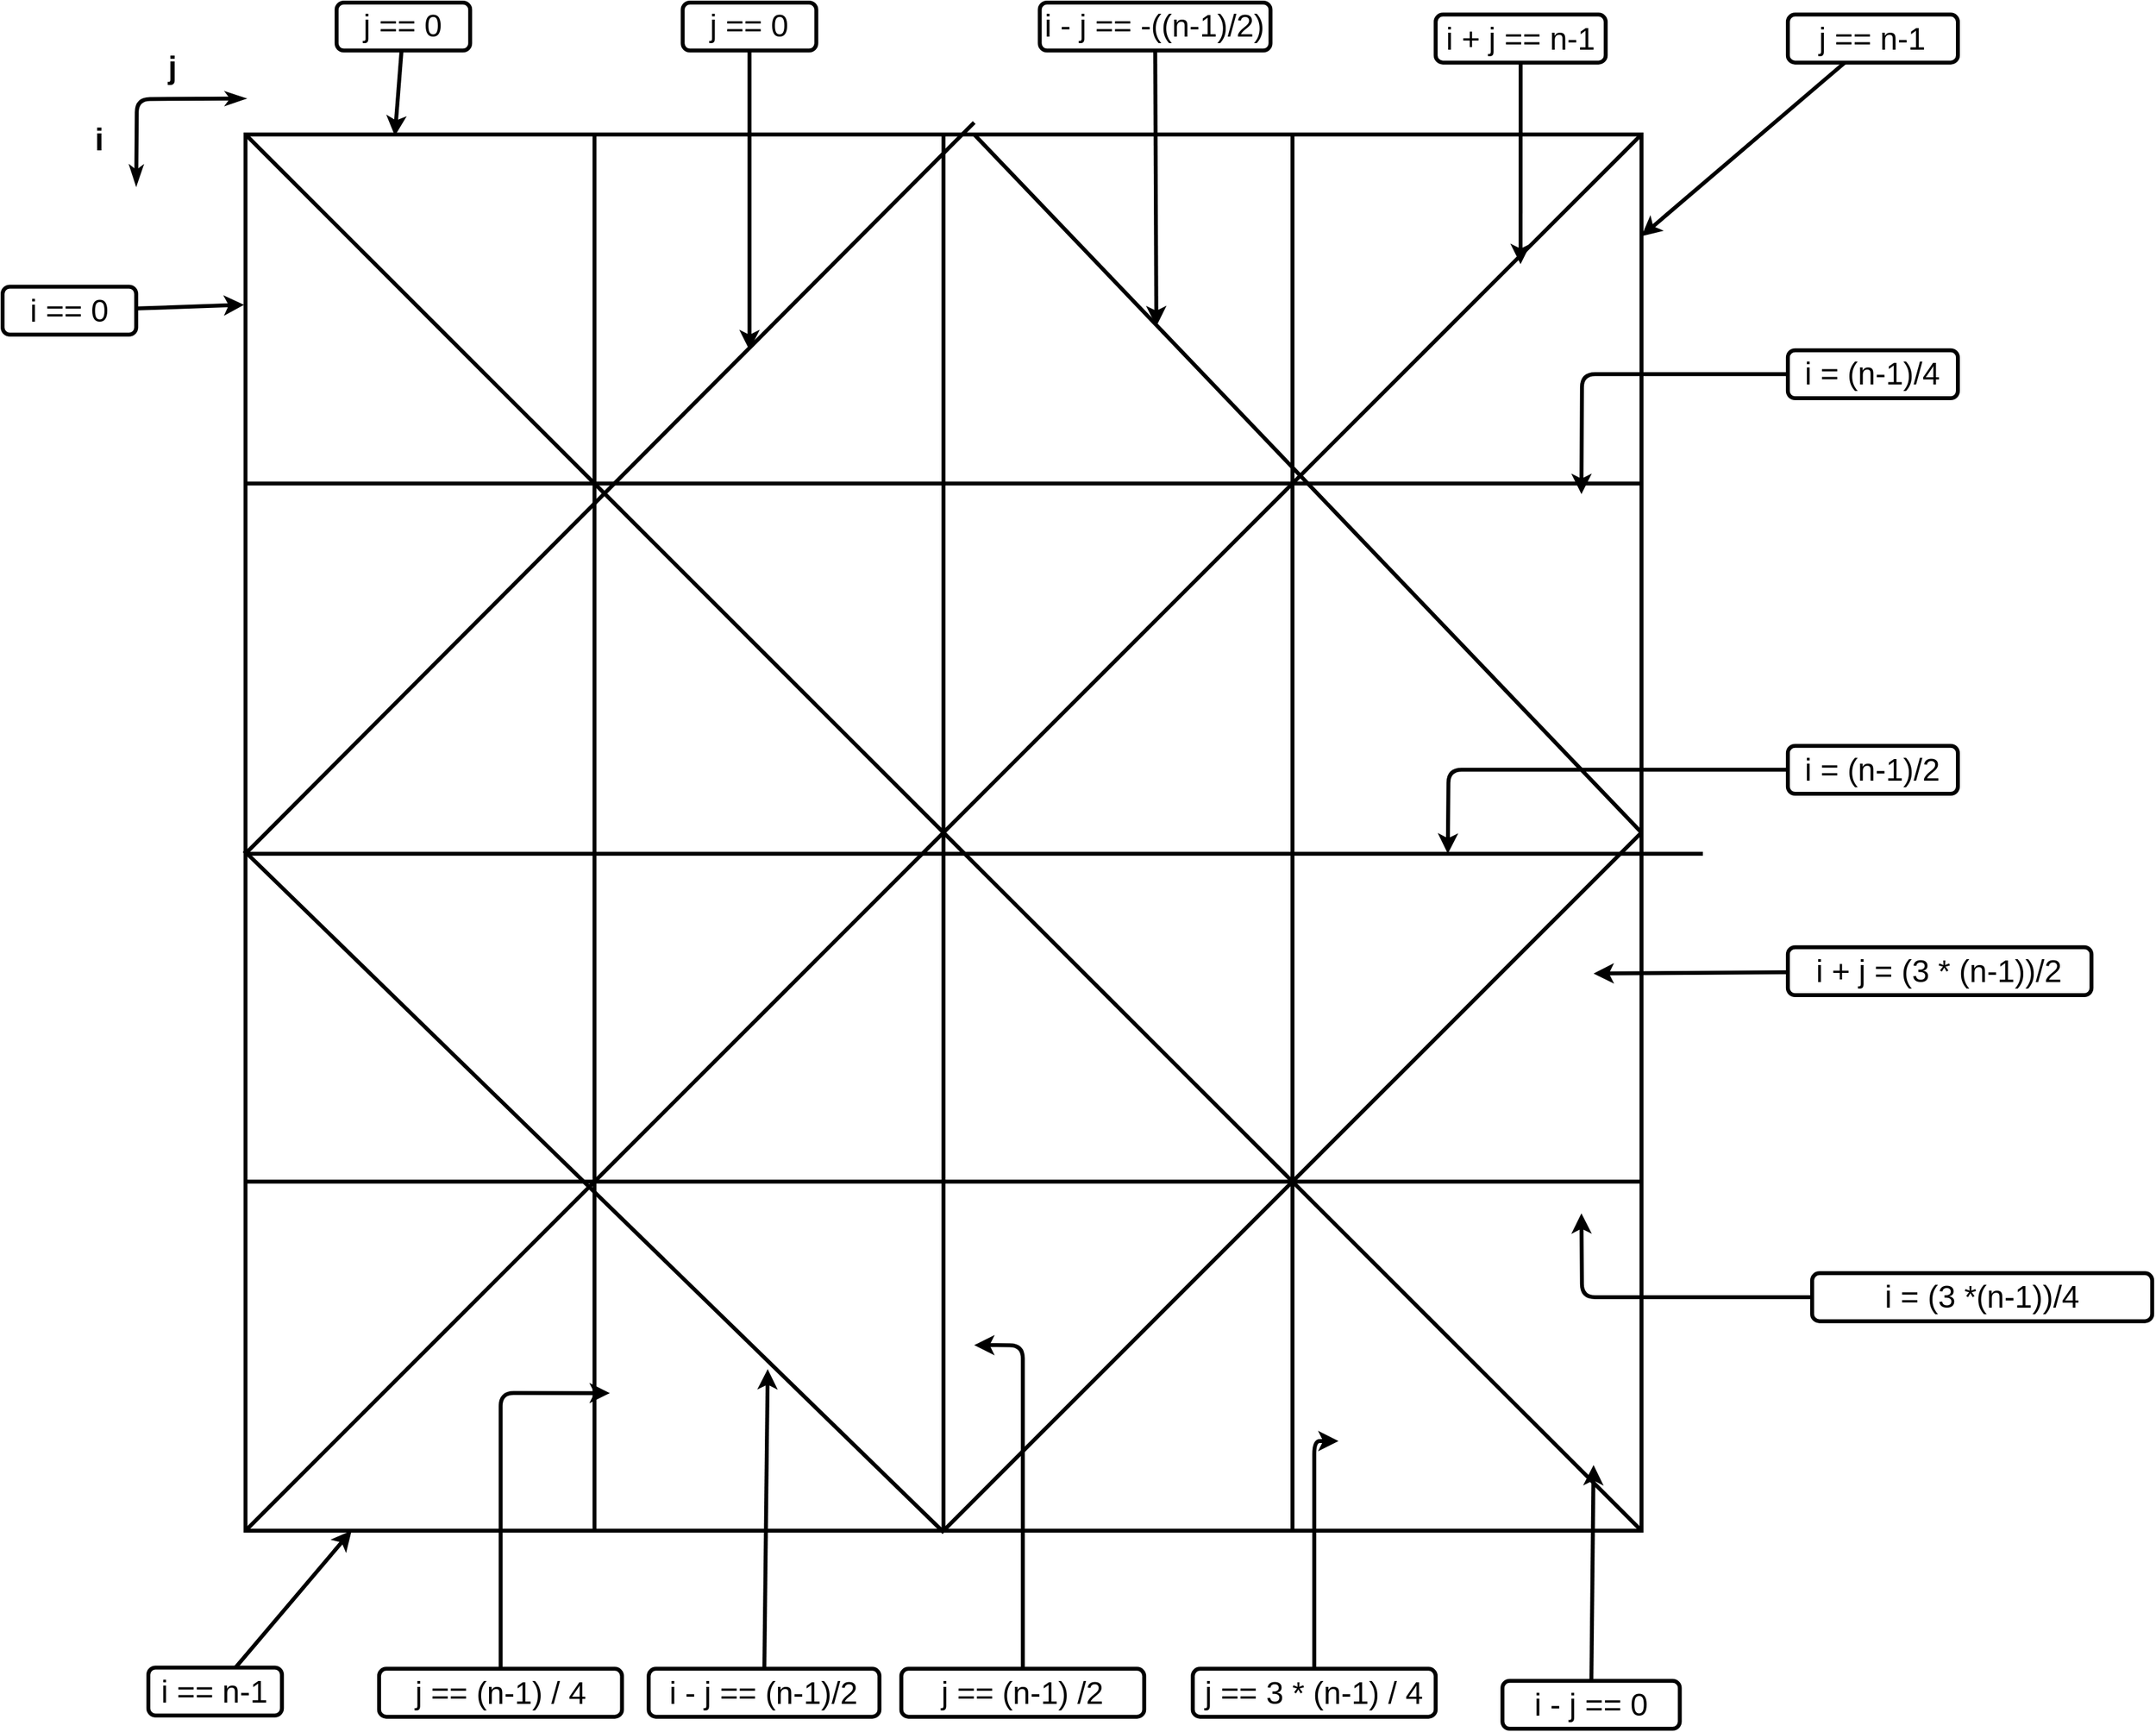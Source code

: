 <mxfile>
    <diagram id="NLYzY3xs4S9uM5_H_30h" name="Page-1">
        <mxGraphModel dx="3223" dy="1323" grid="1" gridSize="10" guides="1" tooltips="1" connect="1" arrows="1" fold="1" page="1" pageScale="1" pageWidth="850" pageHeight="1100" math="0" shadow="0">
            <root>
                <mxCell id="0"/>
                <mxCell id="1" parent="0"/>
                <mxCell id="61" value="" style="group" parent="1" vertex="1" connectable="0">
                    <mxGeometry x="20" y="340" width="1640" height="1320" as="geometry"/>
                </mxCell>
                <mxCell id="2" value="" style="whiteSpace=wrap;html=1;aspect=fixed;strokeWidth=3;shadow=0;" parent="61" vertex="1">
                    <mxGeometry x="185.774" y="100.833" width="1067.708" height="1067.708" as="geometry"/>
                </mxCell>
                <mxCell id="3" value="" style="endArrow=none;html=1;exitX=0.25;exitY=1;exitDx=0;exitDy=0;entryX=0.25;entryY=0;entryDx=0;entryDy=0;strokeWidth=3;shadow=0;" parent="61" source="2" target="2" edge="1">
                    <mxGeometry width="50" height="50" relative="1" as="geometry">
                        <mxPoint x="575.899" y="678.333" as="sourcePoint"/>
                        <mxPoint x="622.343" y="632.5" as="targetPoint"/>
                    </mxGeometry>
                </mxCell>
                <mxCell id="4" value="" style="endArrow=none;html=1;exitX=0.5;exitY=1;exitDx=0;exitDy=0;entryX=0.5;entryY=0;entryDx=0;entryDy=0;strokeWidth=3;shadow=0;" parent="61" source="2" target="2" edge="1">
                    <mxGeometry width="50" height="50" relative="1" as="geometry">
                        <mxPoint x="733.807" y="1200.833" as="sourcePoint"/>
                        <mxPoint x="733.807" y="100.833" as="targetPoint"/>
                    </mxGeometry>
                </mxCell>
                <mxCell id="5" value="" style="endArrow=none;html=1;entryX=0.75;entryY=0;entryDx=0;entryDy=0;strokeWidth=3;shadow=0;exitX=0.75;exitY=1;exitDx=0;exitDy=0;" parent="61" target="2" edge="1" source="2">
                    <mxGeometry width="50" height="50" relative="1" as="geometry">
                        <mxPoint x="1021.757" y="1191.667" as="sourcePoint"/>
                        <mxPoint x="1003.18" y="100.833" as="targetPoint"/>
                    </mxGeometry>
                </mxCell>
                <mxCell id="6" value="" style="endArrow=none;html=1;exitX=0;exitY=0.25;exitDx=0;exitDy=0;entryX=1;entryY=0.25;entryDx=0;entryDy=0;strokeWidth=3;shadow=0;" parent="61" source="2" target="2" edge="1">
                    <mxGeometry width="50" height="50" relative="1" as="geometry">
                        <mxPoint x="575.899" y="678.333" as="sourcePoint"/>
                        <mxPoint x="622.343" y="632.5" as="targetPoint"/>
                    </mxGeometry>
                </mxCell>
                <mxCell id="7" value="" style="endArrow=none;html=1;exitX=0;exitY=0.25;exitDx=0;exitDy=0;strokeWidth=3;shadow=0;" parent="61" edge="1">
                    <mxGeometry width="50" height="50" relative="1" as="geometry">
                        <mxPoint x="185.774" y="650.833" as="sourcePoint"/>
                        <mxPoint x="1300.418" y="650.833" as="targetPoint"/>
                    </mxGeometry>
                </mxCell>
                <mxCell id="8" value="" style="endArrow=none;html=1;exitX=0;exitY=0.75;exitDx=0;exitDy=0;entryX=1;entryY=0.75;entryDx=0;entryDy=0;strokeWidth=3;shadow=0;" parent="61" source="2" target="2" edge="1">
                    <mxGeometry width="50" height="50" relative="1" as="geometry">
                        <mxPoint x="195.063" y="660" as="sourcePoint"/>
                        <mxPoint x="1309.707" y="660" as="targetPoint"/>
                    </mxGeometry>
                </mxCell>
                <mxCell id="9" value="" style="endArrow=none;html=1;exitX=0;exitY=0;exitDx=0;exitDy=0;entryX=1;entryY=1;entryDx=0;entryDy=0;strokeWidth=3;shadow=0;" parent="61" source="2" target="2" edge="1">
                    <mxGeometry width="50" height="50" relative="1" as="geometry">
                        <mxPoint x="575.899" y="678.333" as="sourcePoint"/>
                        <mxPoint x="622.343" y="632.5" as="targetPoint"/>
                    </mxGeometry>
                </mxCell>
                <mxCell id="10" value="" style="endArrow=none;html=1;exitX=0;exitY=1;exitDx=0;exitDy=0;entryX=1;entryY=0;entryDx=0;entryDy=0;strokeWidth=3;shadow=0;" parent="61" source="2" target="2" edge="1">
                    <mxGeometry width="50" height="50" relative="1" as="geometry">
                        <mxPoint x="575.899" y="678.333" as="sourcePoint"/>
                        <mxPoint x="622.343" y="632.5" as="targetPoint"/>
                    </mxGeometry>
                </mxCell>
                <mxCell id="11" value="" style="endArrow=none;html=1;strokeWidth=3;shadow=0;" parent="61" edge="1">
                    <mxGeometry width="50" height="50" relative="1" as="geometry">
                        <mxPoint x="185.774" y="650.833" as="sourcePoint"/>
                        <mxPoint x="743.096" y="91.667" as="targetPoint"/>
                    </mxGeometry>
                </mxCell>
                <mxCell id="12" value="" style="endArrow=none;html=1;exitX=0.5;exitY=1;exitDx=0;exitDy=0;entryX=1;entryY=0.5;entryDx=0;entryDy=0;strokeWidth=3;shadow=0;" parent="61" source="2" target="2" edge="1">
                    <mxGeometry width="50" height="50" relative="1" as="geometry">
                        <mxPoint x="575.899" y="678.333" as="sourcePoint"/>
                        <mxPoint x="622.343" y="632.5" as="targetPoint"/>
                    </mxGeometry>
                </mxCell>
                <mxCell id="13" value="" style="endArrow=none;html=1;exitX=-0.001;exitY=0.513;exitDx=0;exitDy=0;strokeWidth=3;shadow=0;exitPerimeter=0;" parent="61" source="2" edge="1">
                    <mxGeometry width="50" height="50" relative="1" as="geometry">
                        <mxPoint x="575.899" y="678.333" as="sourcePoint"/>
                        <mxPoint x="720" y="1170" as="targetPoint"/>
                    </mxGeometry>
                </mxCell>
                <mxCell id="14" value="" style="endArrow=none;html=1;entryX=1;entryY=0.5;entryDx=0;entryDy=0;strokeWidth=3;shadow=0;" parent="61" target="2" edge="1">
                    <mxGeometry width="50" height="50" relative="1" as="geometry">
                        <mxPoint x="743.096" y="100.833" as="sourcePoint"/>
                        <mxPoint x="622.343" y="632.5" as="targetPoint"/>
                    </mxGeometry>
                </mxCell>
                <mxCell id="16" value="&lt;font style=&quot;font-size: 24px;&quot;&gt;j == 0&lt;/font&gt;" style="rounded=1;whiteSpace=wrap;html=1;strokeWidth=3;" parent="61" vertex="1">
                    <mxGeometry x="255.439" width="102.176" height="36.667" as="geometry"/>
                </mxCell>
                <mxCell id="17" style="edgeStyle=none;html=1;entryX=0.107;entryY=0.001;entryDx=0;entryDy=0;entryPerimeter=0;strokeWidth=3;" parent="61" source="16" target="2" edge="1">
                    <mxGeometry relative="1" as="geometry"/>
                </mxCell>
                <mxCell id="20" style="edgeStyle=none;html=1;strokeWidth=3;" parent="61" source="19" edge="1">
                    <mxGeometry relative="1" as="geometry">
                        <mxPoint x="571.255" y="265.833" as="targetPoint"/>
                    </mxGeometry>
                </mxCell>
                <mxCell id="19" value="&lt;font style=&quot;font-size: 24px;&quot;&gt;j == 0&lt;/font&gt;" style="rounded=1;whiteSpace=wrap;html=1;strokeWidth=3;" parent="61" vertex="1">
                    <mxGeometry x="520.167" width="102.176" height="36.667" as="geometry"/>
                </mxCell>
                <mxCell id="21" value="" style="endArrow=classicThin;html=1;edgeStyle=orthogonalEdgeStyle;startArrow=classicThin;startFill=1;endFill=1;strokeWidth=3;" parent="61" edge="1">
                    <mxGeometry width="50" height="50" relative="1" as="geometry">
                        <mxPoint x="185.774" y="73.333" as="sourcePoint"/>
                        <mxPoint x="102.176" y="139.756" as="targetPoint"/>
                    </mxGeometry>
                </mxCell>
                <mxCell id="22" value="&lt;font style=&quot;font-size: 24px;&quot;&gt;&lt;b&gt;j&lt;/b&gt;&lt;/font&gt;" style="text;html=1;align=center;verticalAlign=middle;whiteSpace=wrap;rounded=0;strokeWidth=3;" parent="61" vertex="1">
                    <mxGeometry x="102.176" y="36.667" width="55.732" height="27.5" as="geometry"/>
                </mxCell>
                <mxCell id="23" value="&lt;font style=&quot;font-size: 24px;&quot;&gt;&lt;b&gt;i&lt;/b&gt;&lt;/font&gt;" style="text;html=1;align=center;verticalAlign=middle;whiteSpace=wrap;rounded=0;strokeWidth=3;" parent="61" vertex="1">
                    <mxGeometry x="46.444" y="91.667" width="55.732" height="27.5" as="geometry"/>
                </mxCell>
                <mxCell id="24" value="&lt;font style=&quot;font-size: 24px;&quot;&gt;i == 0&lt;/font&gt;" style="rounded=1;whiteSpace=wrap;html=1;strokeWidth=3;" parent="61" vertex="1">
                    <mxGeometry y="217.25" width="102.176" height="36.667" as="geometry"/>
                </mxCell>
                <mxCell id="27" style="edgeStyle=none;html=1;entryX=-0.001;entryY=0.122;entryDx=0;entryDy=0;entryPerimeter=0;strokeWidth=3;" parent="61" source="24" target="2" edge="1">
                    <mxGeometry relative="1" as="geometry"/>
                </mxCell>
                <mxCell id="29" value="" style="edgeStyle=none;html=1;strokeWidth=3;" parent="61" source="28" target="2" edge="1">
                    <mxGeometry relative="1" as="geometry"/>
                </mxCell>
                <mxCell id="28" value="&lt;font style=&quot;font-size: 24px;&quot;&gt;i == n-1&lt;/font&gt;" style="rounded=1;whiteSpace=wrap;html=1;strokeWidth=3;" parent="61" vertex="1">
                    <mxGeometry x="111.464" y="1273.25" width="102.176" height="36.667" as="geometry"/>
                </mxCell>
                <mxCell id="33" style="edgeStyle=none;html=1;strokeWidth=3;" parent="61" source="32" edge="1">
                    <mxGeometry relative="1" as="geometry">
                        <mxPoint x="585.188" y="1045" as="targetPoint"/>
                    </mxGeometry>
                </mxCell>
                <mxCell id="32" value="&lt;span style=&quot;font-size: 24px;&quot;&gt;i - j == (n-1)/2&lt;/span&gt;" style="rounded=1;whiteSpace=wrap;html=1;strokeWidth=3;" parent="61" vertex="1">
                    <mxGeometry x="494.159" y="1274.167" width="176.485" height="36.667" as="geometry"/>
                </mxCell>
                <mxCell id="35" style="edgeStyle=none;html=1;strokeWidth=3;" parent="61" source="34" edge="1">
                    <mxGeometry relative="1" as="geometry">
                        <mxPoint x="882.427" y="247.5" as="targetPoint"/>
                    </mxGeometry>
                </mxCell>
                <mxCell id="34" value="&lt;span style=&quot;font-size: 24px;&quot;&gt;i - j == -((n-1)/2)&lt;/span&gt;" style="rounded=1;whiteSpace=wrap;html=1;strokeWidth=3;" parent="61" vertex="1">
                    <mxGeometry x="793.255" width="176.485" height="36.667" as="geometry"/>
                </mxCell>
                <mxCell id="38" style="edgeStyle=none;html=1;strokeWidth=3;" parent="61" source="36" edge="1">
                    <mxGeometry relative="1" as="geometry">
                        <mxPoint x="1216.82" y="1118.333" as="targetPoint"/>
                    </mxGeometry>
                </mxCell>
                <mxCell id="36" value="&lt;font style=&quot;font-size: 24px;&quot;&gt;i - j == 0&lt;/font&gt;" style="rounded=1;whiteSpace=wrap;html=1;strokeWidth=3;" parent="61" vertex="1">
                    <mxGeometry x="1147.155" y="1283.333" width="135.615" height="36.667" as="geometry"/>
                </mxCell>
                <mxCell id="40" style="edgeStyle=none;html=1;strokeWidth=3;" parent="61" source="39" edge="1">
                    <mxGeometry relative="1" as="geometry">
                        <mxPoint x="1161" y="200" as="targetPoint"/>
                    </mxGeometry>
                </mxCell>
                <mxCell id="39" value="&lt;font style=&quot;font-size: 24px;&quot;&gt;i + j == n-1&lt;/font&gt;" style="rounded=1;whiteSpace=wrap;html=1;strokeWidth=3;" parent="61" vertex="1">
                    <mxGeometry x="1096.071" y="9.17" width="130.042" height="36.667" as="geometry"/>
                </mxCell>
                <mxCell id="45" style="edgeStyle=orthogonalEdgeStyle;html=1;strokeWidth=3;" parent="61" source="44" edge="1">
                    <mxGeometry relative="1" as="geometry">
                        <mxPoint x="1021.757" y="1100.0" as="targetPoint"/>
                        <Array as="points">
                            <mxPoint x="1003.18" y="1100.0"/>
                        </Array>
                    </mxGeometry>
                </mxCell>
                <mxCell id="44" value="&lt;span style=&quot;font-size: 24px;&quot;&gt;j == 3 * (n-1) / 4&lt;/span&gt;" style="rounded=1;whiteSpace=wrap;html=1;strokeWidth=3;" parent="61" vertex="1">
                    <mxGeometry x="910.293" y="1274.167" width="185.774" height="36.667" as="geometry"/>
                </mxCell>
                <mxCell id="48" style="edgeStyle=orthogonalEdgeStyle;html=1;strokeWidth=3;" parent="61" source="46" edge="1">
                    <mxGeometry relative="1" as="geometry">
                        <mxPoint x="743.096" y="1026.667" as="targetPoint"/>
                        <Array as="points">
                            <mxPoint x="780.251" y="1026.667"/>
                        </Array>
                    </mxGeometry>
                </mxCell>
                <mxCell id="46" value="&lt;span style=&quot;font-size: 24px;&quot;&gt;j == (n-1) /2&lt;/span&gt;" style="rounded=1;whiteSpace=wrap;html=1;strokeWidth=3;" parent="61" vertex="1">
                    <mxGeometry x="687.364" y="1274.167" width="185.774" height="36.667" as="geometry"/>
                </mxCell>
                <mxCell id="50" style="edgeStyle=orthogonalEdgeStyle;html=1;strokeWidth=3;" parent="61" source="49" edge="1">
                    <mxGeometry relative="1" as="geometry">
                        <mxPoint x="464.435" y="1063.333" as="targetPoint"/>
                        <Array as="points">
                            <mxPoint x="380.837" y="1063.333"/>
                        </Array>
                    </mxGeometry>
                </mxCell>
                <mxCell id="49" value="&lt;span style=&quot;font-size: 24px;&quot;&gt;j == (n-1) / 4&lt;/span&gt;" style="rounded=1;whiteSpace=wrap;html=1;strokeWidth=3;" parent="61" vertex="1">
                    <mxGeometry x="287.95" y="1274.167" width="185.774" height="36.667" as="geometry"/>
                </mxCell>
                <mxCell id="52" value="" style="edgeStyle=none;html=1;strokeWidth=3;" parent="61" source="51" target="2" edge="1">
                    <mxGeometry relative="1" as="geometry"/>
                </mxCell>
                <mxCell id="51" value="&lt;font style=&quot;font-size: 24px;&quot;&gt;j == n-1&lt;/font&gt;" style="rounded=1;whiteSpace=wrap;html=1;strokeWidth=3;" parent="61" vertex="1">
                    <mxGeometry x="1365.439" y="9.167" width="130.042" height="36.667" as="geometry"/>
                </mxCell>
                <mxCell id="54" style="edgeStyle=orthogonalEdgeStyle;html=1;strokeWidth=3;" parent="61" source="53" edge="1">
                    <mxGeometry relative="1" as="geometry">
                        <mxPoint x="1207.531" y="375.833" as="targetPoint"/>
                    </mxGeometry>
                </mxCell>
                <mxCell id="53" value="&lt;font style=&quot;font-size: 24px;&quot;&gt;i = (n-1)/4&lt;/font&gt;" style="rounded=1;whiteSpace=wrap;html=1;strokeWidth=3;" parent="61" vertex="1">
                    <mxGeometry x="1365.439" y="265.833" width="130.042" height="36.667" as="geometry"/>
                </mxCell>
                <mxCell id="56" style="edgeStyle=orthogonalEdgeStyle;html=1;strokeWidth=3;" parent="61" source="55" edge="1">
                    <mxGeometry relative="1" as="geometry">
                        <mxPoint x="1105.355" y="650.833" as="targetPoint"/>
                    </mxGeometry>
                </mxCell>
                <mxCell id="55" value="&lt;font style=&quot;font-size: 24px;&quot;&gt;i = (n-1)/2&lt;/font&gt;" style="rounded=1;whiteSpace=wrap;html=1;strokeWidth=3;" parent="61" vertex="1">
                    <mxGeometry x="1365.439" y="568.333" width="130.042" height="36.667" as="geometry"/>
                </mxCell>
                <mxCell id="58" style="edgeStyle=none;html=1;strokeWidth=3;" parent="61" source="57" edge="1">
                    <mxGeometry relative="1" as="geometry">
                        <mxPoint x="1216.82" y="742.5" as="targetPoint"/>
                    </mxGeometry>
                </mxCell>
                <mxCell id="57" value="&lt;font style=&quot;font-size: 24px;&quot;&gt;i + j = (3 * (n-1))/2&lt;/font&gt;" style="rounded=1;whiteSpace=wrap;html=1;strokeWidth=3;" parent="61" vertex="1">
                    <mxGeometry x="1365.439" y="722.333" width="232.218" height="36.667" as="geometry"/>
                </mxCell>
                <mxCell id="60" style="edgeStyle=orthogonalEdgeStyle;html=1;strokeWidth=3;" parent="61" source="59" edge="1">
                    <mxGeometry relative="1" as="geometry">
                        <mxPoint x="1207.531" y="925.833" as="targetPoint"/>
                    </mxGeometry>
                </mxCell>
                <mxCell id="59" value="&lt;font style=&quot;font-size: 24px;&quot;&gt;i = (3 *(n-1))/4&lt;/font&gt;" style="rounded=1;whiteSpace=wrap;html=1;strokeWidth=3;" parent="61" vertex="1">
                    <mxGeometry x="1384.016" y="971.667" width="260.084" height="36.667" as="geometry"/>
                </mxCell>
            </root>
        </mxGraphModel>
    </diagram>
</mxfile>
